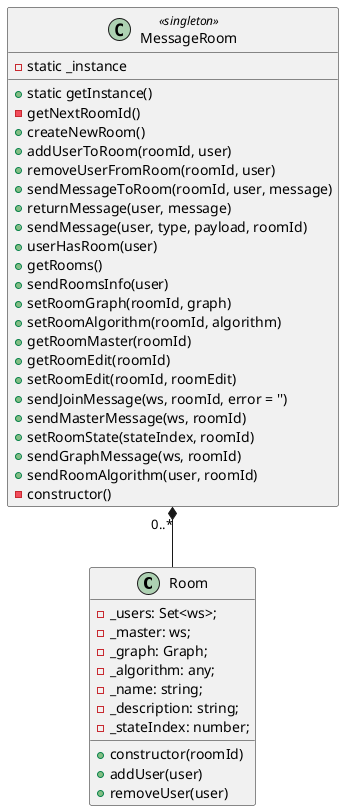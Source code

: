 @startuml

class Room {
    - _users: Set<ws>;
    - _master: ws;
    - _graph: Graph;
    - _algorithm: any;
    - _name: string;
    - _description: string;
    - _stateIndex: number;
    + constructor(roomId)
    + addUser(user)
    + removeUser(user)
}

class MessageRoom <<singleton>> {
    - static _instance
    + static getInstance()
    - getNextRoomId()
    + createNewRoom()
    + addUserToRoom(roomId, user)
    + removeUserFromRoom(roomId, user)
    + sendMessageToRoom(roomId, user, message)
    + returnMessage(user, message)
    + sendMessage(user, type, payload, roomId)
    + userHasRoom(user)
    + getRooms()
    + sendRoomsInfo(user)
    + setRoomGraph(roomId, graph)
    + setRoomAlgorithm(roomId, algorithm)
    + getRoomMaster(roomId)
    + getRoomEdit(roomId)
    + setRoomEdit(roomId, roomEdit)
    + sendJoinMessage(ws, roomId, error = '')
    + sendMasterMessage(ws, roomId)
    + setRoomState(stateIndex, roomId)
    + sendGraphMessage(ws, roomId)
    + sendRoomAlgorithm(user, roomId)
    - constructor()
}

MessageRoom "0..*" *-- Room


@enduml

